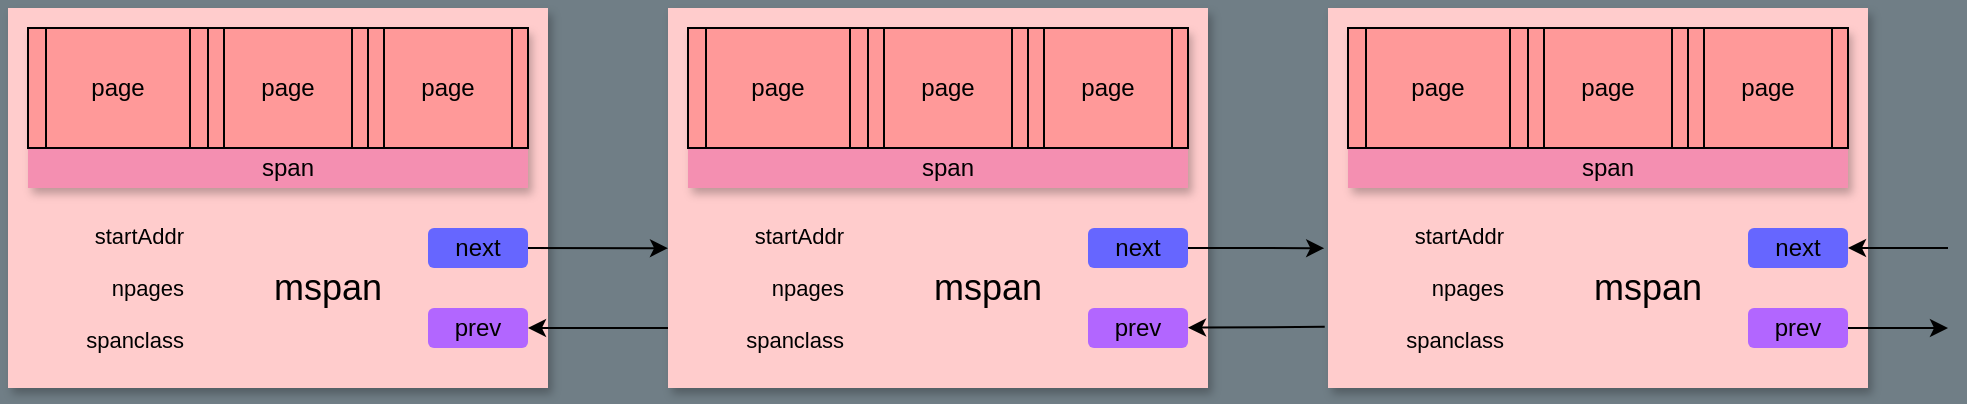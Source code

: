 <mxfile version="13.6.9" type="device"><diagram id="VSArOQDPkqbNzoKQu4Cz" name="第 1 页"><mxGraphModel dx="782" dy="561" grid="1" gridSize="10" guides="1" tooltips="1" connect="1" arrows="1" fold="1" page="1" pageScale="1" pageWidth="1169" pageHeight="827" background="#707E86" math="0" shadow="0"><root><mxCell id="0"/><mxCell id="1" parent="0"/><mxCell id="emT9GT3U_SJYdVgVnvcV-88" value="" style="rounded=0;whiteSpace=wrap;html=1;shadow=1;strokeColor=none;fillColor=#FFCCCC;" vertex="1" parent="1"><mxGeometry x="270" y="140" width="270" height="190" as="geometry"/></mxCell><mxCell id="emT9GT3U_SJYdVgVnvcV-93" value="" style="rounded=0;whiteSpace=wrap;html=1;shadow=1;fillColor=#F48FB1;strokeColor=none;" vertex="1" parent="1"><mxGeometry x="280" y="150" width="250" height="80" as="geometry"/></mxCell><mxCell id="emT9GT3U_SJYdVgVnvcV-90" value="page" style="shape=process;whiteSpace=wrap;html=1;backgroundOutline=1;rounded=0;shadow=0;fillColor=#FF9999;" vertex="1" parent="1"><mxGeometry x="280" y="150" width="90" height="60" as="geometry"/></mxCell><mxCell id="emT9GT3U_SJYdVgVnvcV-91" value="page" style="shape=process;whiteSpace=wrap;html=1;backgroundOutline=1;rounded=0;shadow=0;fillColor=#FF9999;" vertex="1" parent="1"><mxGeometry x="370" y="150" width="80" height="60" as="geometry"/></mxCell><mxCell id="emT9GT3U_SJYdVgVnvcV-92" value="page" style="shape=process;whiteSpace=wrap;html=1;backgroundOutline=1;rounded=0;shadow=0;fillColor=#FF9999;" vertex="1" parent="1"><mxGeometry x="450" y="150" width="80" height="60" as="geometry"/></mxCell><mxCell id="emT9GT3U_SJYdVgVnvcV-94" value="span" style="text;html=1;strokeColor=none;fillColor=none;align=center;verticalAlign=middle;whiteSpace=wrap;rounded=0;shadow=1;" vertex="1" parent="1"><mxGeometry x="390" y="210" width="40" height="20" as="geometry"/></mxCell><mxCell id="emT9GT3U_SJYdVgVnvcV-95" value="&lt;font style=&quot;font-size: 18px&quot;&gt;mspan&lt;/font&gt;" style="text;html=1;strokeColor=none;fillColor=none;align=center;verticalAlign=middle;whiteSpace=wrap;rounded=0;shadow=0;" vertex="1" parent="1"><mxGeometry x="410" y="270" width="40" height="20" as="geometry"/></mxCell><mxCell id="emT9GT3U_SJYdVgVnvcV-124" style="edgeStyle=none;rounded=0;orthogonalLoop=1;jettySize=auto;html=1;entryX=0;entryY=0.632;entryDx=0;entryDy=0;entryPerimeter=0;shadow=0;" edge="1" parent="1" source="emT9GT3U_SJYdVgVnvcV-97" target="emT9GT3U_SJYdVgVnvcV-102"><mxGeometry relative="1" as="geometry"/></mxCell><mxCell id="emT9GT3U_SJYdVgVnvcV-97" value="next" style="rounded=1;whiteSpace=wrap;html=1;shadow=0;strokeColor=none;fillColor=#6666FF;" vertex="1" parent="1"><mxGeometry x="480" y="250" width="50" height="20" as="geometry"/></mxCell><mxCell id="emT9GT3U_SJYdVgVnvcV-126" style="edgeStyle=none;rounded=0;orthogonalLoop=1;jettySize=auto;html=1;entryX=0.004;entryY=0.842;entryDx=0;entryDy=0;entryPerimeter=0;shadow=0;startArrow=classic;startFill=1;endArrow=none;endFill=0;" edge="1" parent="1" source="emT9GT3U_SJYdVgVnvcV-98" target="emT9GT3U_SJYdVgVnvcV-102"><mxGeometry relative="1" as="geometry"/></mxCell><mxCell id="emT9GT3U_SJYdVgVnvcV-98" value="prev" style="rounded=1;whiteSpace=wrap;html=1;shadow=0;strokeColor=none;fillColor=#B266FF;" vertex="1" parent="1"><mxGeometry x="480" y="290" width="50" height="20" as="geometry"/></mxCell><mxCell id="emT9GT3U_SJYdVgVnvcV-100" value="&lt;p style=&quot;line-height: 70%&quot;&gt;&lt;/p&gt;&lt;div style=&quot;font-size: 11px&quot;&gt;&lt;font style=&quot;font-size: 11px&quot;&gt;startAddr&lt;/font&gt;&lt;/div&gt;&lt;div style=&quot;font-size: 11px&quot;&gt;&lt;font style=&quot;line-height: 60% ; font-size: 11px&quot;&gt;&lt;br style=&quot;font-size: 11px&quot;&gt;&lt;/font&gt;&lt;/div&gt;&lt;div style=&quot;font-size: 11px&quot;&gt;&lt;font style=&quot;font-size: 11px&quot;&gt;&amp;nbsp; npages&lt;/font&gt;&lt;/div&gt;&lt;div style=&quot;font-size: 11px&quot;&gt;&lt;font style=&quot;line-height: 40% ; font-size: 11px&quot;&gt;&lt;br style=&quot;font-size: 11px&quot;&gt;&lt;/font&gt;&lt;/div&gt;&lt;div style=&quot;font-size: 11px&quot;&gt;&lt;font style=&quot;font-size: 11px&quot;&gt;spanclass&lt;/font&gt;&lt;/div&gt;&lt;p&gt;&lt;/p&gt;" style="text;html=1;strokeColor=none;fillColor=none;align=right;verticalAlign=middle;whiteSpace=wrap;rounded=0;shadow=0;" vertex="1" parent="1"><mxGeometry x="280" y="250" width="80" height="60" as="geometry"/></mxCell><mxCell id="emT9GT3U_SJYdVgVnvcV-101" style="edgeStyle=none;rounded=0;orthogonalLoop=1;jettySize=auto;html=1;exitX=0;exitY=0.5;exitDx=0;exitDy=0;shadow=0;" edge="1" parent="1" source="emT9GT3U_SJYdVgVnvcV-100" target="emT9GT3U_SJYdVgVnvcV-100"><mxGeometry relative="1" as="geometry"/></mxCell><mxCell id="emT9GT3U_SJYdVgVnvcV-102" value="" style="rounded=0;whiteSpace=wrap;html=1;shadow=1;strokeColor=none;fillColor=#FFCCCC;" vertex="1" parent="1"><mxGeometry x="600" y="140" width="270" height="190" as="geometry"/></mxCell><mxCell id="emT9GT3U_SJYdVgVnvcV-103" value="" style="rounded=0;whiteSpace=wrap;html=1;shadow=1;fillColor=#F48FB1;strokeColor=none;" vertex="1" parent="1"><mxGeometry x="610" y="150" width="250" height="80" as="geometry"/></mxCell><mxCell id="emT9GT3U_SJYdVgVnvcV-104" value="page" style="shape=process;whiteSpace=wrap;html=1;backgroundOutline=1;rounded=0;shadow=0;fillColor=#FF9999;" vertex="1" parent="1"><mxGeometry x="610" y="150" width="90" height="60" as="geometry"/></mxCell><mxCell id="emT9GT3U_SJYdVgVnvcV-105" value="page" style="shape=process;whiteSpace=wrap;html=1;backgroundOutline=1;rounded=0;shadow=0;fillColor=#FF9999;" vertex="1" parent="1"><mxGeometry x="700" y="150" width="80" height="60" as="geometry"/></mxCell><mxCell id="emT9GT3U_SJYdVgVnvcV-106" value="page" style="shape=process;whiteSpace=wrap;html=1;backgroundOutline=1;rounded=0;shadow=0;fillColor=#FF9999;" vertex="1" parent="1"><mxGeometry x="780" y="150" width="80" height="60" as="geometry"/></mxCell><mxCell id="emT9GT3U_SJYdVgVnvcV-107" value="span" style="text;html=1;strokeColor=none;fillColor=none;align=center;verticalAlign=middle;whiteSpace=wrap;rounded=0;shadow=1;" vertex="1" parent="1"><mxGeometry x="720" y="210" width="40" height="20" as="geometry"/></mxCell><mxCell id="emT9GT3U_SJYdVgVnvcV-108" value="&lt;font style=&quot;font-size: 18px&quot;&gt;mspan&lt;/font&gt;" style="text;html=1;strokeColor=none;fillColor=none;align=center;verticalAlign=middle;whiteSpace=wrap;rounded=0;shadow=0;" vertex="1" parent="1"><mxGeometry x="740" y="270" width="40" height="20" as="geometry"/></mxCell><mxCell id="emT9GT3U_SJYdVgVnvcV-125" style="edgeStyle=none;rounded=0;orthogonalLoop=1;jettySize=auto;html=1;entryX=-0.007;entryY=0.632;entryDx=0;entryDy=0;entryPerimeter=0;shadow=0;" edge="1" parent="1" source="emT9GT3U_SJYdVgVnvcV-109" target="emT9GT3U_SJYdVgVnvcV-113"><mxGeometry relative="1" as="geometry"/></mxCell><mxCell id="emT9GT3U_SJYdVgVnvcV-109" value="next" style="rounded=1;whiteSpace=wrap;html=1;shadow=0;strokeColor=none;fillColor=#6666FF;" vertex="1" parent="1"><mxGeometry x="810" y="250" width="50" height="20" as="geometry"/></mxCell><mxCell id="emT9GT3U_SJYdVgVnvcV-127" style="edgeStyle=none;rounded=0;orthogonalLoop=1;jettySize=auto;html=1;entryX=-0.006;entryY=0.839;entryDx=0;entryDy=0;entryPerimeter=0;shadow=0;startArrow=classic;startFill=1;endArrow=none;endFill=0;" edge="1" parent="1" source="emT9GT3U_SJYdVgVnvcV-110" target="emT9GT3U_SJYdVgVnvcV-113"><mxGeometry relative="1" as="geometry"/></mxCell><mxCell id="emT9GT3U_SJYdVgVnvcV-110" value="prev" style="rounded=1;whiteSpace=wrap;html=1;shadow=0;strokeColor=none;fillColor=#B266FF;" vertex="1" parent="1"><mxGeometry x="810" y="290" width="50" height="20" as="geometry"/></mxCell><mxCell id="emT9GT3U_SJYdVgVnvcV-111" value="&lt;p style=&quot;line-height: 70%&quot;&gt;&lt;/p&gt;&lt;div style=&quot;font-size: 11px&quot;&gt;&lt;font style=&quot;font-size: 11px&quot;&gt;startAddr&lt;/font&gt;&lt;/div&gt;&lt;div style=&quot;font-size: 11px&quot;&gt;&lt;font style=&quot;line-height: 60% ; font-size: 11px&quot;&gt;&lt;br style=&quot;font-size: 11px&quot;&gt;&lt;/font&gt;&lt;/div&gt;&lt;div style=&quot;font-size: 11px&quot;&gt;&lt;font style=&quot;font-size: 11px&quot;&gt;&amp;nbsp; npages&lt;/font&gt;&lt;/div&gt;&lt;div style=&quot;font-size: 11px&quot;&gt;&lt;font style=&quot;line-height: 40% ; font-size: 11px&quot;&gt;&lt;br style=&quot;font-size: 11px&quot;&gt;&lt;/font&gt;&lt;/div&gt;&lt;div style=&quot;font-size: 11px&quot;&gt;&lt;font style=&quot;font-size: 11px&quot;&gt;spanclass&lt;/font&gt;&lt;/div&gt;&lt;p&gt;&lt;/p&gt;" style="text;html=1;strokeColor=none;fillColor=none;align=right;verticalAlign=middle;whiteSpace=wrap;rounded=0;shadow=0;" vertex="1" parent="1"><mxGeometry x="610" y="250" width="80" height="60" as="geometry"/></mxCell><mxCell id="emT9GT3U_SJYdVgVnvcV-112" style="edgeStyle=none;rounded=0;orthogonalLoop=1;jettySize=auto;html=1;exitX=0;exitY=0.5;exitDx=0;exitDy=0;shadow=0;" edge="1" parent="1" source="emT9GT3U_SJYdVgVnvcV-111" target="emT9GT3U_SJYdVgVnvcV-111"><mxGeometry relative="1" as="geometry"/></mxCell><mxCell id="emT9GT3U_SJYdVgVnvcV-113" value="" style="rounded=0;whiteSpace=wrap;html=1;shadow=1;strokeColor=none;fillColor=#FFCCCC;" vertex="1" parent="1"><mxGeometry x="930" y="140" width="270" height="190" as="geometry"/></mxCell><mxCell id="emT9GT3U_SJYdVgVnvcV-114" value="" style="rounded=0;whiteSpace=wrap;html=1;shadow=1;fillColor=#F48FB1;strokeColor=none;" vertex="1" parent="1"><mxGeometry x="940" y="150" width="250" height="80" as="geometry"/></mxCell><mxCell id="emT9GT3U_SJYdVgVnvcV-115" value="page" style="shape=process;whiteSpace=wrap;html=1;backgroundOutline=1;rounded=0;shadow=0;fillColor=#FF9999;" vertex="1" parent="1"><mxGeometry x="940" y="150" width="90" height="60" as="geometry"/></mxCell><mxCell id="emT9GT3U_SJYdVgVnvcV-116" value="page" style="shape=process;whiteSpace=wrap;html=1;backgroundOutline=1;rounded=0;shadow=0;fillColor=#FF9999;" vertex="1" parent="1"><mxGeometry x="1030" y="150" width="80" height="60" as="geometry"/></mxCell><mxCell id="emT9GT3U_SJYdVgVnvcV-117" value="page" style="shape=process;whiteSpace=wrap;html=1;backgroundOutline=1;rounded=0;shadow=0;fillColor=#FF9999;" vertex="1" parent="1"><mxGeometry x="1110" y="150" width="80" height="60" as="geometry"/></mxCell><mxCell id="emT9GT3U_SJYdVgVnvcV-118" value="span" style="text;html=1;strokeColor=none;fillColor=none;align=center;verticalAlign=middle;whiteSpace=wrap;rounded=0;shadow=1;" vertex="1" parent="1"><mxGeometry x="1050" y="210" width="40" height="20" as="geometry"/></mxCell><mxCell id="emT9GT3U_SJYdVgVnvcV-119" value="&lt;font style=&quot;font-size: 18px&quot;&gt;mspan&lt;/font&gt;" style="text;html=1;strokeColor=none;fillColor=none;align=center;verticalAlign=middle;whiteSpace=wrap;rounded=0;shadow=0;" vertex="1" parent="1"><mxGeometry x="1070" y="270" width="40" height="20" as="geometry"/></mxCell><mxCell id="emT9GT3U_SJYdVgVnvcV-120" value="next" style="rounded=1;whiteSpace=wrap;html=1;shadow=0;strokeColor=none;fillColor=#6666FF;" vertex="1" parent="1"><mxGeometry x="1140" y="250" width="50" height="20" as="geometry"/></mxCell><mxCell id="emT9GT3U_SJYdVgVnvcV-129" style="edgeStyle=none;rounded=0;orthogonalLoop=1;jettySize=auto;html=1;shadow=0;startArrow=none;startFill=0;endArrow=classic;endFill=1;" edge="1" parent="1" source="emT9GT3U_SJYdVgVnvcV-121"><mxGeometry relative="1" as="geometry"><mxPoint x="1240" y="300" as="targetPoint"/></mxGeometry></mxCell><mxCell id="emT9GT3U_SJYdVgVnvcV-121" value="prev" style="rounded=1;whiteSpace=wrap;html=1;shadow=0;strokeColor=none;fillColor=#B266FF;" vertex="1" parent="1"><mxGeometry x="1140" y="290" width="50" height="20" as="geometry"/></mxCell><mxCell id="emT9GT3U_SJYdVgVnvcV-122" value="&lt;p style=&quot;line-height: 70%&quot;&gt;&lt;/p&gt;&lt;div style=&quot;font-size: 11px&quot;&gt;&lt;font style=&quot;font-size: 11px&quot;&gt;startAddr&lt;/font&gt;&lt;/div&gt;&lt;div style=&quot;font-size: 11px&quot;&gt;&lt;font style=&quot;line-height: 60% ; font-size: 11px&quot;&gt;&lt;br style=&quot;font-size: 11px&quot;&gt;&lt;/font&gt;&lt;/div&gt;&lt;div style=&quot;font-size: 11px&quot;&gt;&lt;font style=&quot;font-size: 11px&quot;&gt;&amp;nbsp; npages&lt;/font&gt;&lt;/div&gt;&lt;div style=&quot;font-size: 11px&quot;&gt;&lt;font style=&quot;line-height: 40% ; font-size: 11px&quot;&gt;&lt;br style=&quot;font-size: 11px&quot;&gt;&lt;/font&gt;&lt;/div&gt;&lt;div style=&quot;font-size: 11px&quot;&gt;&lt;font style=&quot;font-size: 11px&quot;&gt;spanclass&lt;/font&gt;&lt;/div&gt;&lt;p&gt;&lt;/p&gt;" style="text;html=1;strokeColor=none;fillColor=none;align=right;verticalAlign=middle;whiteSpace=wrap;rounded=0;shadow=0;" vertex="1" parent="1"><mxGeometry x="940" y="250" width="80" height="60" as="geometry"/></mxCell><mxCell id="emT9GT3U_SJYdVgVnvcV-123" style="edgeStyle=none;rounded=0;orthogonalLoop=1;jettySize=auto;html=1;exitX=0;exitY=0.5;exitDx=0;exitDy=0;shadow=0;" edge="1" parent="1" source="emT9GT3U_SJYdVgVnvcV-122" target="emT9GT3U_SJYdVgVnvcV-122"><mxGeometry relative="1" as="geometry"/></mxCell><mxCell id="emT9GT3U_SJYdVgVnvcV-128" value="" style="endArrow=classic;html=1;shadow=0;entryX=1;entryY=0.5;entryDx=0;entryDy=0;" edge="1" parent="1" target="emT9GT3U_SJYdVgVnvcV-120"><mxGeometry width="50" height="50" relative="1" as="geometry"><mxPoint x="1240" y="260" as="sourcePoint"/><mxPoint x="1310" y="240" as="targetPoint"/></mxGeometry></mxCell></root></mxGraphModel></diagram></mxfile>